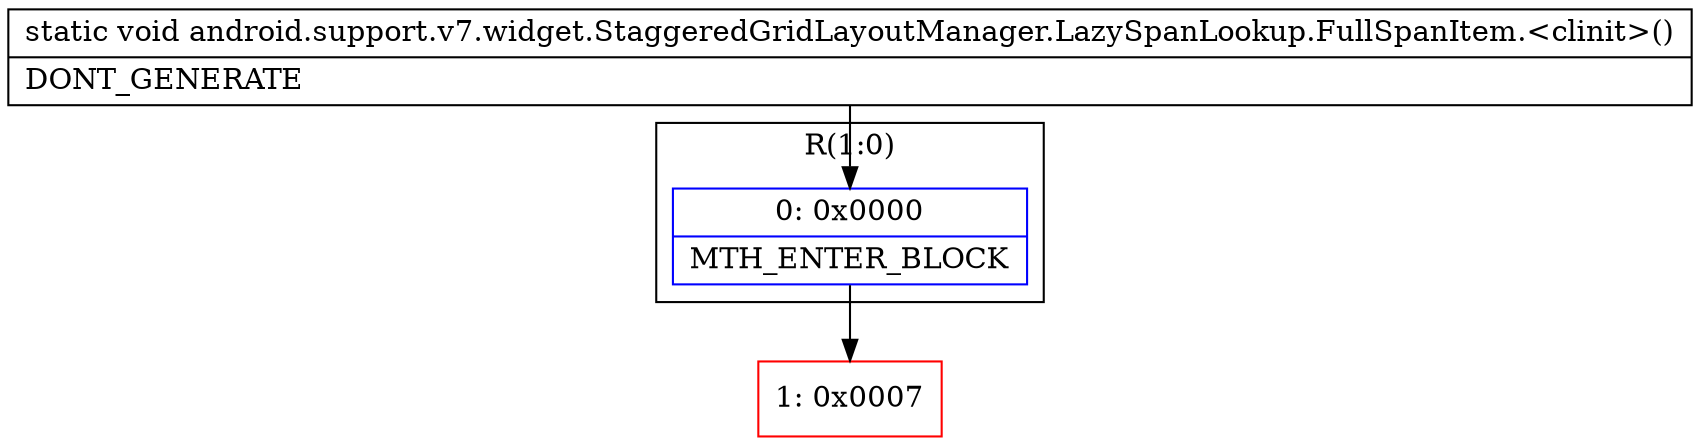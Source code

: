 digraph "CFG forandroid.support.v7.widget.StaggeredGridLayoutManager.LazySpanLookup.FullSpanItem.\<clinit\>()V" {
subgraph cluster_Region_2064308333 {
label = "R(1:0)";
node [shape=record,color=blue];
Node_0 [shape=record,label="{0\:\ 0x0000|MTH_ENTER_BLOCK\l}"];
}
Node_1 [shape=record,color=red,label="{1\:\ 0x0007}"];
MethodNode[shape=record,label="{static void android.support.v7.widget.StaggeredGridLayoutManager.LazySpanLookup.FullSpanItem.\<clinit\>()  | DONT_GENERATE\l}"];
MethodNode -> Node_0;
Node_0 -> Node_1;
}

